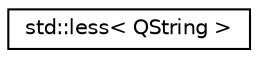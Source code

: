 digraph "类继承关系图"
{
  edge [fontname="Helvetica",fontsize="10",labelfontname="Helvetica",labelfontsize="10"];
  node [fontname="Helvetica",fontsize="10",shape=record];
  rankdir="LR";
  Node0 [label="std::less\< QString \>",height=0.2,width=0.4,color="black", fillcolor="white", style="filled",URL="$structstd_1_1less_3_01_q_string_01_4.html"];
}
